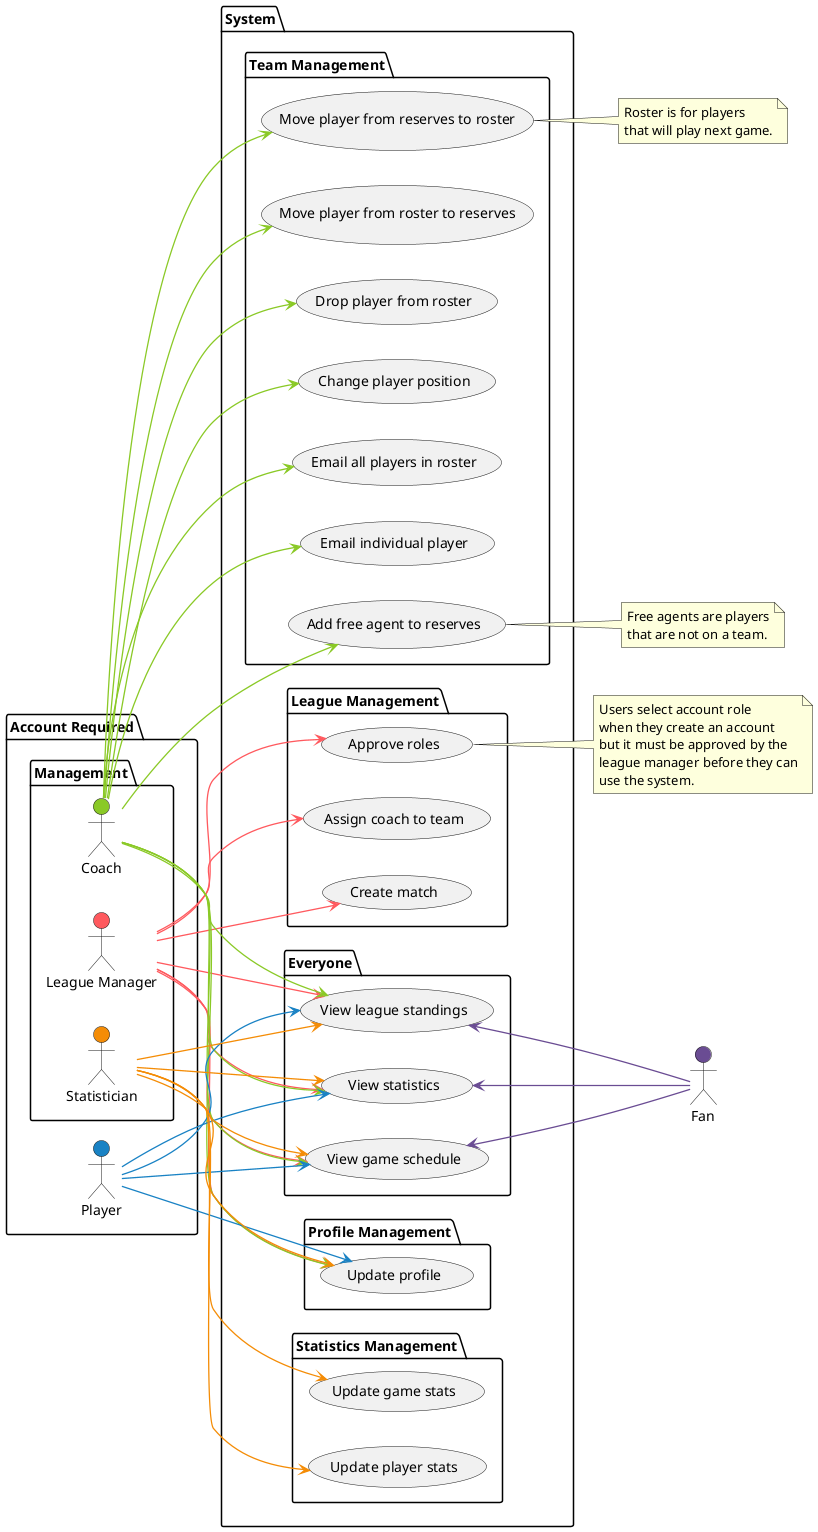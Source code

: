 @startuml usecases
' Config '
left to right direction
skinparam ArrowThickness 1.3
!define league_manager_color #ff595e
!define statistician_color #f48c06
!define coach_color #8ac926
!define player_color #1982c4
!define fan_color #6a4c93

' Actors
package "Account Required" {
  package "Management" {
    actor "League Manager" as league_manager league_manager_color
    actor "Statistician" as statistician statistician_color
    actor "Coach" as coach coach_color
  }
  actor "Player" as player player_color
}

actor "Fan" as fan fan_color

' Use cases '
package "System" {
  package "League Management" {
    usecase "Approve roles" as approve_roles
    usecase "Assign coach to team" as assign_coach
    usecase "Create match" as create_match
  }
  package "Team Management" {
    usecase "Add free agent to reserves" as add_free_agent
    usecase "Move player from reserves to roster" as reserve_to_active
    usecase "Move player from roster to reserves" as active_to_reserve
    usecase "Drop player from roster" as drop_player
    usecase "Change player position" as change_player_position
    usecase "Email all players in roster" as email_players
    usecase "Email individual player" as email_player
  }
  package "Statistics Management" {
    usecase "Update game stats" as update_game_stats
    usecase "Update player stats" as update_player_stats
  }
  package "Profile Management" {
    usecase "Update profile" as update_profile
  }
  package "Everyone" {
    usecase "View statistics" as view_stats_report
    usecase "View game schedule" as view_game_schedule
    usecase "View league standings" as view_standings
  }
}

' Relationships '
league_manager --[league_manager_color]> approve_roles
league_manager --[league_manager_color]> assign_coach
league_manager --[league_manager_color]> view_stats_report
league_manager --[league_manager_color]> view_game_schedule
league_manager --[league_manager_color]> view_standings
league_manager --[league_manager_color]> update_profile
league_manager --[league_manager_color]> create_match
coach -[coach_color]> add_free_agent
coach -[coach_color]> reserve_to_active
coach -[coach_color]> active_to_reserve
coach -[coach_color]> drop_player
coach -[coach_color]> change_player_position
coach -[coach_color]> view_stats_report
coach -[coach_color]> view_game_schedule
coach -[coach_color]> view_standings
coach -[coach_color]> email_players
coach -[coach_color]> email_player
coach -[coach_color]> update_profile
player --[player_color]> view_stats_report
player --[player_color]> view_game_schedule
player --[player_color]> view_standings
player --[player_color]> update_profile
statistician --[statistician_color]> update_game_stats
statistician --[statistician_color]> update_player_stats
statistician --[statistician_color]> view_stats_report
statistician --[statistician_color]> view_game_schedule
statistician --[statistician_color]> view_standings
statistician --[statistician_color]> update_profile
view_stats_report <-[fan_color]- fan
view_game_schedule <-[fan_color]- fan
view_standings <-[fan_color]- fan

' Notes '
note right of approve_roles
  Users select account role
  when they create an account
  but it must be approved by the
  league manager before they can
  use the system.
end note
note right of reserve_to_active
  Roster is for players
  that will play next game.
end note
note right of add_free_agent
  Free agents are players
  that are not on a team.
end note
@enduml